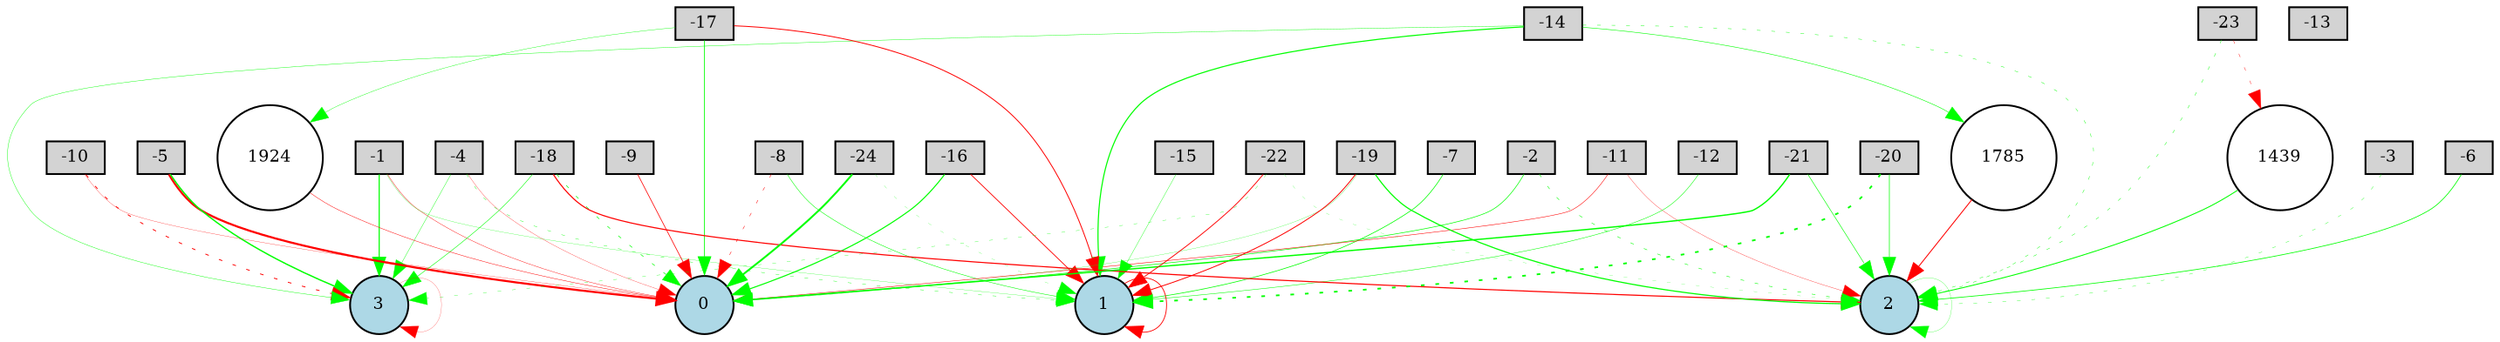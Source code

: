 digraph {
	node [fontsize=9 height=0.2 shape=circle width=0.2]
	-1 [fillcolor=lightgray shape=box style=filled]
	-2 [fillcolor=lightgray shape=box style=filled]
	-3 [fillcolor=lightgray shape=box style=filled]
	-4 [fillcolor=lightgray shape=box style=filled]
	-5 [fillcolor=lightgray shape=box style=filled]
	-6 [fillcolor=lightgray shape=box style=filled]
	-7 [fillcolor=lightgray shape=box style=filled]
	-8 [fillcolor=lightgray shape=box style=filled]
	-9 [fillcolor=lightgray shape=box style=filled]
	-10 [fillcolor=lightgray shape=box style=filled]
	-11 [fillcolor=lightgray shape=box style=filled]
	-12 [fillcolor=lightgray shape=box style=filled]
	-13 [fillcolor=lightgray shape=box style=filled]
	-14 [fillcolor=lightgray shape=box style=filled]
	-15 [fillcolor=lightgray shape=box style=filled]
	-16 [fillcolor=lightgray shape=box style=filled]
	-17 [fillcolor=lightgray shape=box style=filled]
	-18 [fillcolor=lightgray shape=box style=filled]
	-19 [fillcolor=lightgray shape=box style=filled]
	-20 [fillcolor=lightgray shape=box style=filled]
	-21 [fillcolor=lightgray shape=box style=filled]
	-22 [fillcolor=lightgray shape=box style=filled]
	-23 [fillcolor=lightgray shape=box style=filled]
	-24 [fillcolor=lightgray shape=box style=filled]
	0 [fillcolor=lightblue style=filled]
	1 [fillcolor=lightblue style=filled]
	2 [fillcolor=lightblue style=filled]
	3 [fillcolor=lightblue style=filled]
	1924 [fillcolor=white style=filled]
	1785 [fillcolor=white style=filled]
	1439 [fillcolor=white style=filled]
	-20 -> 2 [color=green penwidth=0.3538508423295129 style=solid]
	-1 -> 0 [color=red penwidth=0.20104720895967138 style=solid]
	-24 -> 1 [color=green penwidth=0.10327958189016236 style=dotted]
	-17 -> 0 [color=green penwidth=0.42264644767251647 style=solid]
	-18 -> 3 [color=green penwidth=0.27633670218595907 style=solid]
	-8 -> 1 [color=green penwidth=0.2663258339514487 style=solid]
	-6 -> 2 [color=green penwidth=0.39355843232606513 style=solid]
	1924 -> 0 [color=red penwidth=0.2316969682987704 style=solid]
	-2 -> 0 [color=green penwidth=0.3410803898884838 style=solid]
	-10 -> 3 [color=red penwidth=0.4731045882544067 style=dotted]
	-1 -> 1 [color=green penwidth=0.12887587465285333 style=solid]
	-19 -> 2 [color=green penwidth=0.6266574607521024 style=solid]
	3 -> 3 [color=red penwidth=0.10678599607490852 style=solid]
	-11 -> 0 [color=red penwidth=0.2641576067652879 style=solid]
	-14 -> 2 [color=green penwidth=0.2159690174240151 style=dotted]
	-12 -> 1 [color=green penwidth=0.25751887724699846 style=solid]
	-15 -> 1 [color=green penwidth=0.1851474400575795 style=solid]
	-4 -> 3 [color=green penwidth=0.19753627974508403 style=solid]
	-21 -> 0 [color=green penwidth=0.7246465482397706 style=solid]
	-16 -> 0 [color=green penwidth=0.589884043461913 style=solid]
	-3 -> 2 [color=green penwidth=0.1726432615277279 style=dotted]
	-22 -> 1 [color=red penwidth=0.45681713138765034 style=solid]
	-23 -> 1439 [color=red penwidth=0.20595946259241826 style=dotted]
	-10 -> 0 [color=red penwidth=0.1398027408837083 style=solid]
	-17 -> 1924 [color=green penwidth=0.1950455922054407 style=solid]
	-18 -> 2 [color=red penwidth=0.6034604383728058 style=solid]
	1 -> 1 [color=red penwidth=0.4341475763313214 style=solid]
	-18 -> 0 [color=green penwidth=0.330006243010862 style=dotted]
	-5 -> 0 [color=red penwidth=1.1250922075046257 style=solid]
	-19 -> 1 [color=red penwidth=0.4859447007994808 style=solid]
	-14 -> 3 [color=green penwidth=0.21070638860079532 style=solid]
	-23 -> 2 [color=green penwidth=0.21595889635842158 style=dotted]
	-2 -> 2 [color=green penwidth=0.2733358864233165 style=dotted]
	-16 -> 1 [color=red penwidth=0.43700333899553256 style=solid]
	-9 -> 0 [color=red penwidth=0.37367377015320813 style=solid]
	-4 -> 0 [color=red penwidth=0.14071681481589848 style=solid]
	1785 -> 2 [color=red penwidth=0.5055228980681491 style=solid]
	-5 -> 3 [color=green penwidth=0.7340073872490687 style=solid]
	-19 -> 0 [color=green penwidth=0.12476115929100803 style=solid]
	-22 -> 2 [color=green penwidth=0.10292700702187446 style=dotted]
	-20 -> 1 [color=green penwidth=0.9256534019301174 style=dotted]
	-14 -> 1785 [color=green penwidth=0.28596609845637055 style=solid]
	-1 -> 3 [color=green penwidth=0.6123639258940027 style=solid]
	-21 -> 2 [color=green penwidth=0.3081630434936168 style=solid]
	-24 -> 0 [color=green penwidth=1.0190172593465323 style=solid]
	-11 -> 2 [color=red penwidth=0.15508301399137012 style=solid]
	2 -> 2 [color=green penwidth=0.1324266227080534 style=solid]
	-17 -> 1 [color=red penwidth=0.4874983512643707 style=solid]
	-4 -> 1 [color=green penwidth=0.19139822092594408 style=dotted]
	-7 -> 1 [color=green penwidth=0.36909189634704886 style=solid]
	1439 -> 2 [color=green penwidth=0.509616020335824 style=solid]
	-8 -> 0 [color=red penwidth=0.24540348887966076 style=dotted]
	-22 -> 3 [color=green penwidth=0.15866950498287807 style=dotted]
	-14 -> 1 [color=green penwidth=0.6043191312648261 style=solid]
}
